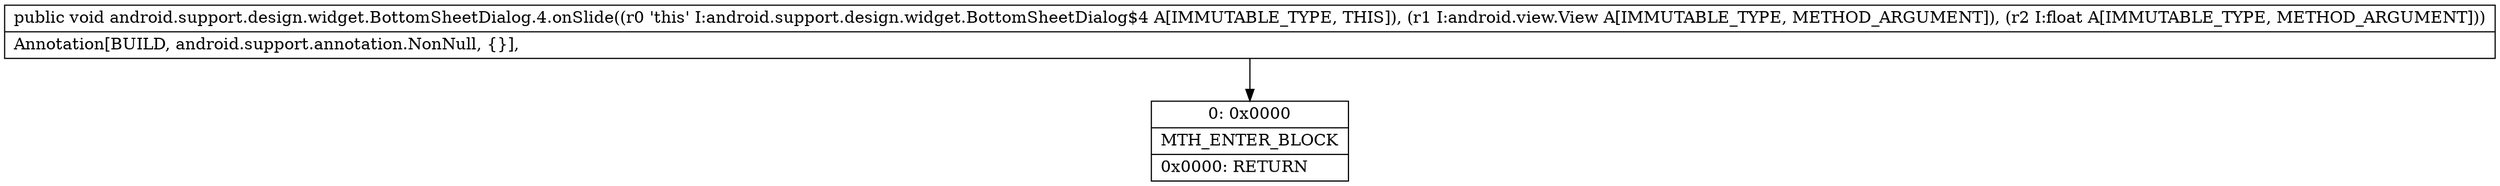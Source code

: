 digraph "CFG forandroid.support.design.widget.BottomSheetDialog.4.onSlide(Landroid\/view\/View;F)V" {
Node_0 [shape=record,label="{0\:\ 0x0000|MTH_ENTER_BLOCK\l|0x0000: RETURN   \l}"];
MethodNode[shape=record,label="{public void android.support.design.widget.BottomSheetDialog.4.onSlide((r0 'this' I:android.support.design.widget.BottomSheetDialog$4 A[IMMUTABLE_TYPE, THIS]), (r1 I:android.view.View A[IMMUTABLE_TYPE, METHOD_ARGUMENT]), (r2 I:float A[IMMUTABLE_TYPE, METHOD_ARGUMENT]))  | Annotation[BUILD, android.support.annotation.NonNull, \{\}], \l}"];
MethodNode -> Node_0;
}

